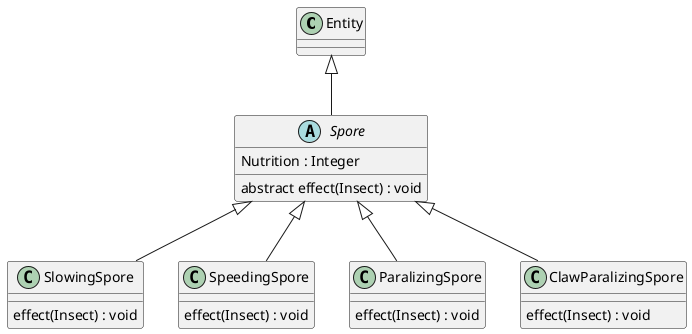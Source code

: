 @startuml spore

Entity <|-- Spore

abstract class Spore{
    Nutrition : Integer
    abstract effect(Insect) : void
}

Spore <|--SlowingSpore
class SlowingSpore{
    effect(Insect) : void

}

Spore <|--SpeedingSpore
class SpeedingSpore{
    effect(Insect) : void

}

Spore <|--ParalizingSpore
class ParalizingSpore{
    effect(Insect) : void

}

Spore <|--ClawParalizingSpore
class ClawParalizingSpore{
    effect(Insect) : void

}
@enduml	